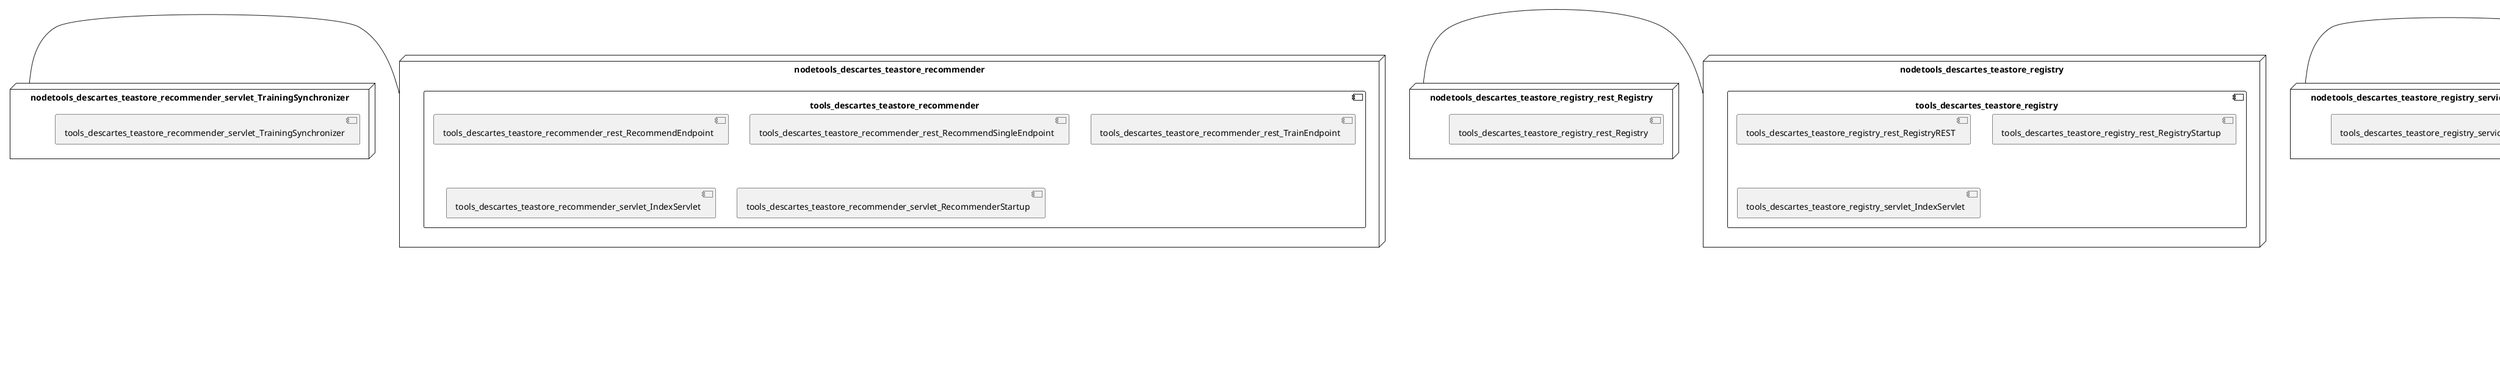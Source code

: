 @startuml
skinparam fixCircleLabelOverlapping true
skinparam componentStyle uml2
node nodetools_descartes_teastore_auth {
component tools_descartes_teastore_auth {
[tools_descartes_teastore_auth_rest_AuthCartRest] [[descartesresearch-teastore.system#_l_ZRClX3Ee-PW8f3Fdo0xg]]
[tools_descartes_teastore_auth_rest_AuthUserActionsRest] [[descartesresearch-teastore.system#_l_ZRClX3Ee-PW8f3Fdo0xg]]
[tools_descartes_teastore_auth_rest_ReadyRest] [[descartesresearch-teastore.system#_l_ZRClX3Ee-PW8f3Fdo0xg]]
[tools_descartes_teastore_auth_startup_AuthStartup] [[descartesresearch-teastore.system#_l_ZRClX3Ee-PW8f3Fdo0xg]]
}
}
node nodetools_descartes_teastore_image {
component tools_descartes_teastore_image {
[tools_descartes_teastore_image_rest_ImageProviderEndpoint] [[descartesresearch-teastore.system#_l_ZRClX3Ee-PW8f3Fdo0xg]]
[tools_descartes_teastore_image_setup_ImageProviderStartup] [[descartesresearch-teastore.system#_l_ZRClX3Ee-PW8f3Fdo0xg]]
}
}
node nodetools_descartes_teastore_kieker_rabbitmq {
component tools_descartes_teastore_kieker_rabbitmq {
[tools_descartes_teastore_kieker_rabbitmq_DisplayLogs] [[descartesresearch-teastore.system#_l_ZRClX3Ee-PW8f3Fdo0xg]]
[tools_descartes_teastore_kieker_rabbitmq_IndexServlet] [[descartesresearch-teastore.system#_l_ZRClX3Ee-PW8f3Fdo0xg]]
[tools_descartes_teastore_kieker_rabbitmq_Reset] [[descartesresearch-teastore.system#_l_ZRClX3Ee-PW8f3Fdo0xg]]
}
}
node nodetools_descartes_teastore_persistence {
component tools_descartes_teastore_persistence {
[tools_descartes_teastore_persistence_rest_CacheManagerEndpoint] [[descartesresearch-teastore.system#_l_ZRClX3Ee-PW8f3Fdo0xg]]
[tools_descartes_teastore_persistence_rest_CategoryEndpoint] [[descartesresearch-teastore.system#_l_ZRClX3Ee-PW8f3Fdo0xg]]
[tools_descartes_teastore_persistence_rest_DatabaseGenerationEndpoint] [[descartesresearch-teastore.system#_l_ZRClX3Ee-PW8f3Fdo0xg]]
[tools_descartes_teastore_persistence_rest_OrderEndpoint] [[descartesresearch-teastore.system#_l_ZRClX3Ee-PW8f3Fdo0xg]]
[tools_descartes_teastore_persistence_rest_OrderItemEndpoint] [[descartesresearch-teastore.system#_l_ZRClX3Ee-PW8f3Fdo0xg]]
[tools_descartes_teastore_persistence_rest_ProductEndpoint] [[descartesresearch-teastore.system#_l_ZRClX3Ee-PW8f3Fdo0xg]]
[tools_descartes_teastore_persistence_rest_UserEndpoint] [[descartesresearch-teastore.system#_l_ZRClX3Ee-PW8f3Fdo0xg]]
[tools_descartes_teastore_persistence_servlet_IndexServlet] [[descartesresearch-teastore.system#_l_ZRClX3Ee-PW8f3Fdo0xg]]
}
}
node nodetools_descartes_teastore_recommender {
component tools_descartes_teastore_recommender {
[tools_descartes_teastore_recommender_rest_RecommendEndpoint] [[descartesresearch-teastore.system#_l_ZRClX3Ee-PW8f3Fdo0xg]]
[tools_descartes_teastore_recommender_rest_RecommendSingleEndpoint] [[descartesresearch-teastore.system#_l_ZRClX3Ee-PW8f3Fdo0xg]]
[tools_descartes_teastore_recommender_rest_TrainEndpoint] [[descartesresearch-teastore.system#_l_ZRClX3Ee-PW8f3Fdo0xg]]
[tools_descartes_teastore_recommender_servlet_IndexServlet] [[descartesresearch-teastore.system#_l_ZRClX3Ee-PW8f3Fdo0xg]]
[tools_descartes_teastore_recommender_servlet_RecommenderStartup] [[descartesresearch-teastore.system#_l_ZRClX3Ee-PW8f3Fdo0xg]]
}
}
node nodetools_descartes_teastore_registry {
component tools_descartes_teastore_registry {
[tools_descartes_teastore_registry_rest_RegistryREST] [[descartesresearch-teastore.system#_l_ZRClX3Ee-PW8f3Fdo0xg]]
[tools_descartes_teastore_registry_rest_RegistryStartup] [[descartesresearch-teastore.system#_l_ZRClX3Ee-PW8f3Fdo0xg]]
[tools_descartes_teastore_registry_servlet_IndexServlet] [[descartesresearch-teastore.system#_l_ZRClX3Ee-PW8f3Fdo0xg]]
}
}
node nodetools_descartes_teastore_webui {
component tools_descartes_teastore_webui {
[tools_descartes_teastore_webui_rest_ReadyRest] [[descartesresearch-teastore.system#_l_ZRClX3Ee-PW8f3Fdo0xg]]
[tools_descartes_teastore_webui_servlet_AboutUsServlet] [[descartesresearch-teastore.system#_l_ZRClX3Ee-PW8f3Fdo0xg]]
[tools_descartes_teastore_webui_servlet_CartActionServlet] [[descartesresearch-teastore.system#_l_ZRClX3Ee-PW8f3Fdo0xg]]
[tools_descartes_teastore_webui_servlet_CartServlet] [[descartesresearch-teastore.system#_l_ZRClX3Ee-PW8f3Fdo0xg]]
[tools_descartes_teastore_webui_servlet_CategoryServlet] [[descartesresearch-teastore.system#_l_ZRClX3Ee-PW8f3Fdo0xg]]
[tools_descartes_teastore_webui_servlet_DataBaseActionServlet] [[descartesresearch-teastore.system#_l_ZRClX3Ee-PW8f3Fdo0xg]]
[tools_descartes_teastore_webui_servlet_DataBaseServlet] [[descartesresearch-teastore.system#_l_ZRClX3Ee-PW8f3Fdo0xg]]
[tools_descartes_teastore_webui_servlet_ErrorServlet] [[descartesresearch-teastore.system#_l_ZRClX3Ee-PW8f3Fdo0xg]]
[tools_descartes_teastore_webui_servlet_IndexServlet] [[descartesresearch-teastore.system#_l_ZRClX3Ee-PW8f3Fdo0xg]]
[tools_descartes_teastore_webui_servlet_LoginActionServlet] [[descartesresearch-teastore.system#_l_ZRClX3Ee-PW8f3Fdo0xg]]
[tools_descartes_teastore_webui_servlet_LoginServlet] [[descartesresearch-teastore.system#_l_ZRClX3Ee-PW8f3Fdo0xg]]
[tools_descartes_teastore_webui_servlet_OrderServlet] [[descartesresearch-teastore.system#_l_ZRClX3Ee-PW8f3Fdo0xg]]
[tools_descartes_teastore_webui_servlet_ProductServlet] [[descartesresearch-teastore.system#_l_ZRClX3Ee-PW8f3Fdo0xg]]
[tools_descartes_teastore_webui_servlet_ProfileServlet] [[descartesresearch-teastore.system#_l_ZRClX3Ee-PW8f3Fdo0xg]]
[tools_descartes_teastore_webui_servlet_StatusServlet] [[descartesresearch-teastore.system#_l_ZRClX3Ee-PW8f3Fdo0xg]]
[tools_descartes_teastore_webui_startup_WebuiStartup] [[descartesresearch-teastore.system#_l_ZRClX3Ee-PW8f3Fdo0xg]]
}
}
node nodetools_descartes_teastore_recommender_servlet_TrainingSynchronizer {
[tools_descartes_teastore_recommender_servlet_TrainingSynchronizer] [[descartesresearch-teastore.system#_l_ZRClX3Ee-PW8f3Fdo0xg]]
}
node nodetools_descartes_teastore_registry_rest_Registry {
[tools_descartes_teastore_registry_rest_Registry] [[descartesresearch-teastore.system#_l_ZRClX3Ee-PW8f3Fdo0xg]]
}
node nodetools_descartes_teastore_registry_services_Provider {
[tools_descartes_teastore_registry_services_Provider] [[descartesresearch-teastore.system#_l_ZRClX3Ee-PW8f3Fdo0xg]]
}
node nodetools_descartes_teastore_registryclient_RegistryClient {
[tools_descartes_teastore_registryclient_RegistryClient] [[descartesresearch-teastore.system#_l_ZRClX3Ee-PW8f3Fdo0xg]]
}
node nodetools_descartes_teastore_registryclient_loadbalancers_ServiceLoadBalancer {
[tools_descartes_teastore_registryclient_loadbalancers_ServiceLoadBalancer] [[descartesresearch-teastore.system#_l_ZRClX3Ee-PW8f3Fdo0xg]]
}
node nodetools_descartes_teastore_registryclient_util_RESTClient {
[tools_descartes_teastore_registryclient_util_RESTClient] [[descartesresearch-teastore.system#_l_ZRClX3Ee-PW8f3Fdo0xg]]
}
[nodetools_descartes_teastore_recommender_servlet_TrainingSynchronizer] - [nodetools_descartes_teastore_recommender]
[nodetools_descartes_teastore_registry_rest_Registry] - [nodetools_descartes_teastore_registry]
[nodetools_descartes_teastore_registry_services_Provider] - [nodetools_descartes_teastore_registryclient_RegistryClient]
[nodetools_descartes_teastore_registryclient_loadbalancers_ServiceLoadBalancer] - [nodetools_descartes_teastore_image]

@enduml
